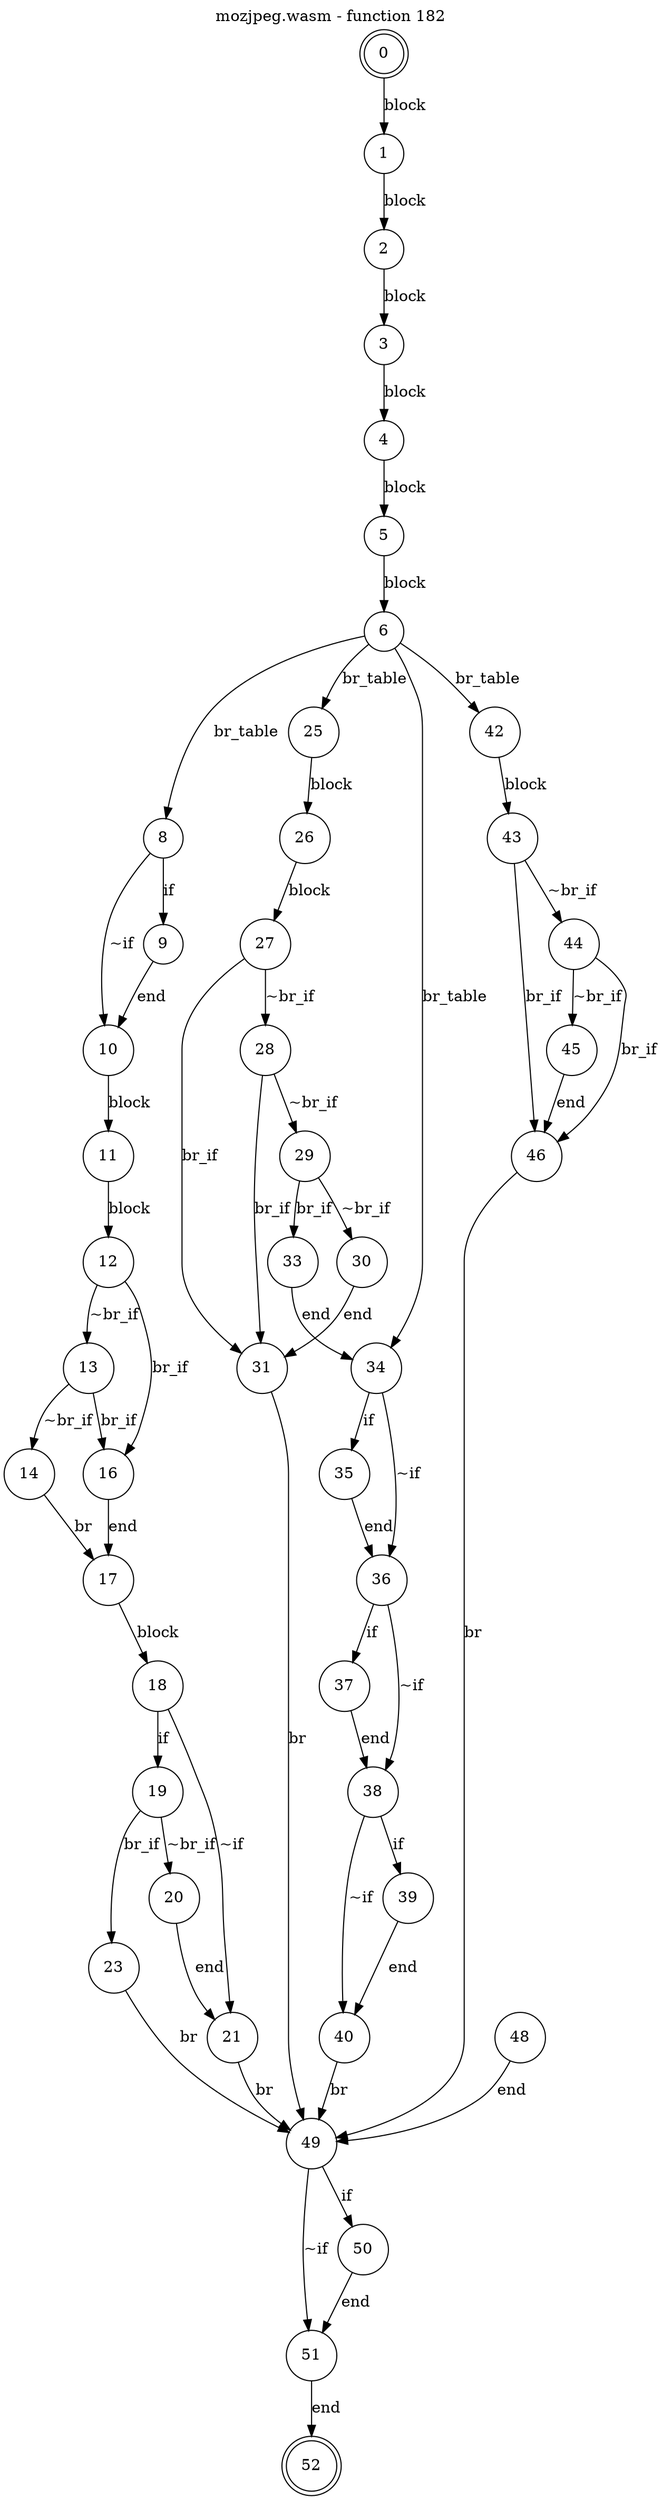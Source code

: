 digraph finite_state_machine {
    label = "mozjpeg.wasm - function 182"
    labelloc =  t
    labelfontsize = 16
    labelfontcolor = black
    labelfontname = "Helvetica"
    node [shape = doublecircle]; 0 52;
    node [shape = circle];
    0 -> 1[label="block"];
    1 -> 2[label="block"];
    2 -> 3[label="block"];
    3 -> 4[label="block"];
    4 -> 5[label="block"];
    5 -> 6[label="block"];
    6 -> 42[label="br_table"];
    6 -> 34[label="br_table"];
    6 -> 25[label="br_table"];
    6 -> 8[label="br_table"];
    8 -> 9[label="if"];
    8 -> 10[label="~if"];
    9 -> 10[label="end"];
    10 -> 11[label="block"];
    11 -> 12[label="block"];
    12 -> 13[label="~br_if"];
    12 -> 16[label="br_if"];
    13 -> 14[label="~br_if"];
    13 -> 16[label="br_if"];
    14 -> 17[label="br"];
    16 -> 17[label="end"];
    17 -> 18[label="block"];
    18 -> 19[label="if"];
    18 -> 21[label="~if"];
    19 -> 20[label="~br_if"];
    19 -> 23[label="br_if"];
    20 -> 21[label="end"];
    21 -> 49[label="br"];
    23 -> 49[label="br"];
    25 -> 26[label="block"];
    26 -> 27[label="block"];
    27 -> 28[label="~br_if"];
    27 -> 31[label="br_if"];
    28 -> 29[label="~br_if"];
    28 -> 31[label="br_if"];
    29 -> 30[label="~br_if"];
    29 -> 33[label="br_if"];
    30 -> 31[label="end"];
    31 -> 49[label="br"];
    33 -> 34[label="end"];
    34 -> 35[label="if"];
    34 -> 36[label="~if"];
    35 -> 36[label="end"];
    36 -> 37[label="if"];
    36 -> 38[label="~if"];
    37 -> 38[label="end"];
    38 -> 39[label="if"];
    38 -> 40[label="~if"];
    39 -> 40[label="end"];
    40 -> 49[label="br"];
    42 -> 43[label="block"];
    43 -> 44[label="~br_if"];
    43 -> 46[label="br_if"];
    44 -> 45[label="~br_if"];
    44 -> 46[label="br_if"];
    45 -> 46[label="end"];
    46 -> 49[label="br"];
    48 -> 49[label="end"];
    49 -> 50[label="if"];
    49 -> 51[label="~if"];
    50 -> 51[label="end"];
    51 -> 52[label="end"];
}
